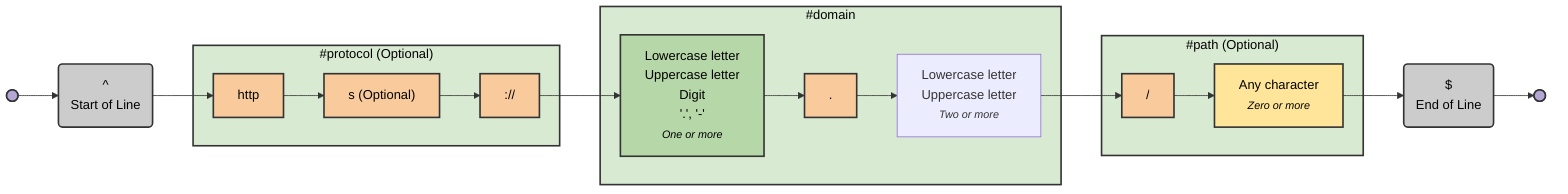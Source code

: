 %% /^(?<protocol>https?:\/\/)?(?<domain>[a-zA-Z0-9.-]+\.[a-zA-Z]{2,})(?<path>\/.*)?$/

graph LR
    %% Nodes
    start@{ shape: f-circ, label: "Start" };
    fin@{ shape: f-circ, label: "End" };

    start_of_line("^<br>Start of Line");
    http["http"];
    s["s (Optional)"];
    colon_slash_slash["://"];
    domain_name["Lowercase letter<br>Uppercase letter<br>Digit<br>'.', '-'<br><i><small>One or more</small></i>"];
    dot["."];
    tld["Lowercase letter<br>Uppercase letter<br><i><small>Two or more</small></i>"];
    slash["/"];
    any_char["Any character<br><i><small>Zero or more</small></i>"];
    end_of_line("$<br>End of Line");

    %% Subgraphs
    subgraph protocol_group ["#protocol (Optional)"];
        http
        s
        colon_slash_slash
    end

    subgraph domain_group ["#domain"];
        domain_name
        dot
        tld;
    end

    subgraph path_group ["#path (Optional)"];
        slash
        any_char
    end

    %% Edges
    start --> start_of_line;
    start_of_line --> http;
    http --> s;
    s --> colon_slash_slash;
    colon_slash_slash --> domain_name;
    domain_name --> dot;
    dot --> tld;
    tld --> slash;
    slash --> any_char;
    any_char --> end_of_line;
    end_of_line --> fin;

    %% Styling Definitions
    %% Node Styling
    classDef zeroOrMore fill:#FFE599,stroke:#333,stroke-width:2px,color:black;
    classDef oneOrMore fill:#B6D7A8,stroke:#333,stroke-width:2px,color:black;
    classDef range fill:#76A5AF,stroke:#333,stroke-width:2px,color:black;
    classDef oneOf fill:#F6B26B,stroke:#333,stroke-width:2px,color:black;
    classDef noneOf fill:#E06666,stroke:#333,stroke-width:2px,color:black;
    classDef start fill:#B4A7D6,stroke:#333,stroke-width:2px,color:black;
    classDef fin fill:#B4A7D6,stroke:#333,stroke-width:2px,color:black;
    classDef literal fill:#F9CB9C,stroke:#333,stroke-width:2px,color:black;
    classDef terminator fill:#CCCCCC,stroke:#333,stroke-width:2px,color:black;

    %% Group Styling
    classDef captureGroup fill:#FFF2CC,stroke:#333,stroke-width:2px,color:black;
    classDef namedCaptureGroup fill:#D9EAD3,stroke:#333,stroke-width:2px,color:black;
    classDef nonCapturingGroup fill:#CFE2F3,stroke:#333,stroke-width:2px,color:black;
    classDef positiveLookahead fill:#D5A6BD,stroke:#333,stroke-width:2px,color:black;
    classDef negativeLookahead fill:#A4C2F4,stroke:#333,stroke-width:2px,color:black;
    classDef positiveLookbehind fill:#B7B7B7,stroke:#333,stroke-width:2px,color:black;
    classDef negativeLookbehind fill:#EAD1DC,stroke:#333,stroke-width:2px,color:black;
    classDef optional fill:#D9D2E9,stroke:#333,stroke-width:2px,color:black;

    %% Apply Styling Classes
    %% Node Classes
    class start start;
    class start_of_line terminator;
    class http literal;
    class s literal;
    class colon_slash_slash literal;
    class domain_name oneOrMore;
    class dot literal;
    class tld twoOrMore;
    class slash literal;
    class any_char zeroOrMore;
    class end_of_line terminator;
    class fin fin;

    %% Group Classes
    class protocol_group namedCaptureGroup;
    class domain_group namedCaptureGroup;
    class path_group namedCaptureGroup;